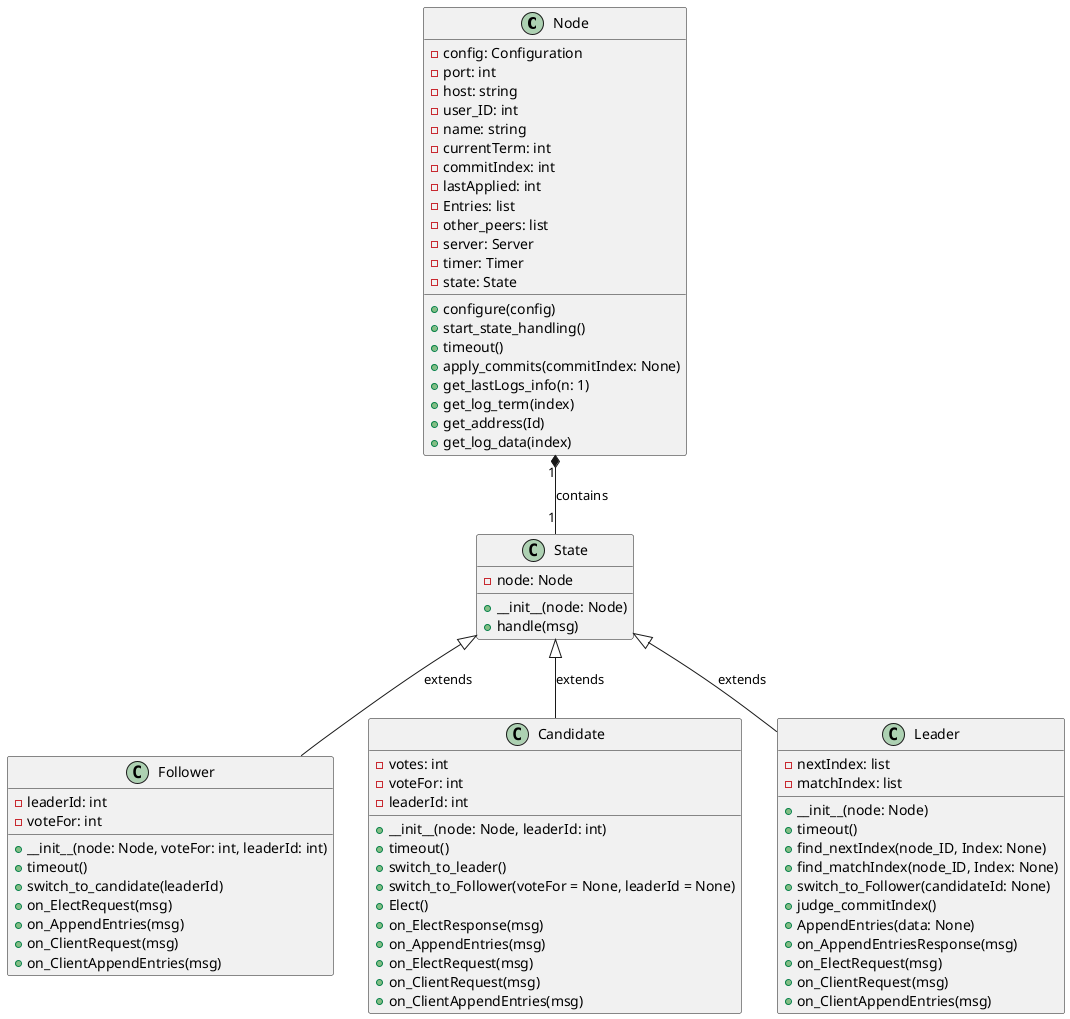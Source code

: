 @startuml

class Node {
    - config: Configuration
    - port: int
    - host: string
    - user_ID: int
    - name: string
    - currentTerm: int
    - commitIndex: int
    - lastApplied: int
    - Entries: list
    - other_peers: list
    - server: Server
    - timer: Timer
    - state: State
    + configure(config)
    + start_state_handling()
    + timeout()
    + apply_commits(commitIndex: None)
    + get_lastLogs_info(n: 1)
    + get_log_term(index)
    + get_address(Id)
    + get_log_data(index)
}

class State {
    - node: Node
    + __init__(node: Node)
    + handle(msg)
}

class Follower {
    - leaderId: int
    - voteFor: int
    + __init__(node: Node, voteFor: int, leaderId: int)
    + timeout()
    + switch_to_candidate(leaderId)
    + on_ElectRequest(msg)
    + on_AppendEntries(msg)
    + on_ClientRequest(msg)
    + on_ClientAppendEntries(msg)
}

class Candidate {
    - votes: int
    - voteFor: int
    - leaderId: int
    + __init__(node: Node, leaderId: int)
    + timeout()
    + switch_to_leader()
    + switch_to_Follower(voteFor = None, leaderId = None)
    + Elect()
    + on_ElectResponse(msg)
    + on_AppendEntries(msg)
    + on_ElectRequest(msg)
    + on_ClientRequest(msg)
    + on_ClientAppendEntries(msg)
}

class Leader {
    - nextIndex: list
    - matchIndex: list
    + __init__(node: Node)
    + timeout()
    + find_nextIndex(node_ID, Index: None)
    + find_matchIndex(node_ID, Index: None)
    + switch_to_Follower(candidateId: None)
    + judge_commitIndex()
    + AppendEntries(data: None)
    + on_AppendEntriesResponse(msg)
    + on_ElectRequest(msg)
    + on_ClientRequest(msg)
    + on_ClientAppendEntries(msg)
}

Node "1" *-- "1" State : contains
State <|-- Follower : extends
State <|-- Candidate : extends
State <|-- Leader : extends

@enduml
